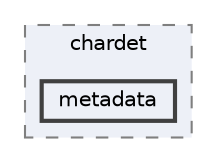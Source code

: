 digraph "C:/Users/LukeMabie/documents/Development/Password_Saver_Using_Django-master/venv/Lib/site-packages/pip/_vendor/chardet/metadata"
{
 // LATEX_PDF_SIZE
  bgcolor="transparent";
  edge [fontname=Helvetica,fontsize=10,labelfontname=Helvetica,labelfontsize=10];
  node [fontname=Helvetica,fontsize=10,shape=box,height=0.2,width=0.4];
  compound=true
  subgraph clusterdir_e908f0ca7acdae37b9c9d692c988edfa {
    graph [ bgcolor="#edf0f7", pencolor="grey50", label="chardet", fontname=Helvetica,fontsize=10 style="filled,dashed", URL="dir_e908f0ca7acdae37b9c9d692c988edfa.html",tooltip=""]
  dir_8253be96f2114ca3c8e8a65b7f687904 [label="metadata", fillcolor="#edf0f7", color="grey25", style="filled,bold", URL="dir_8253be96f2114ca3c8e8a65b7f687904.html",tooltip=""];
  }
}
